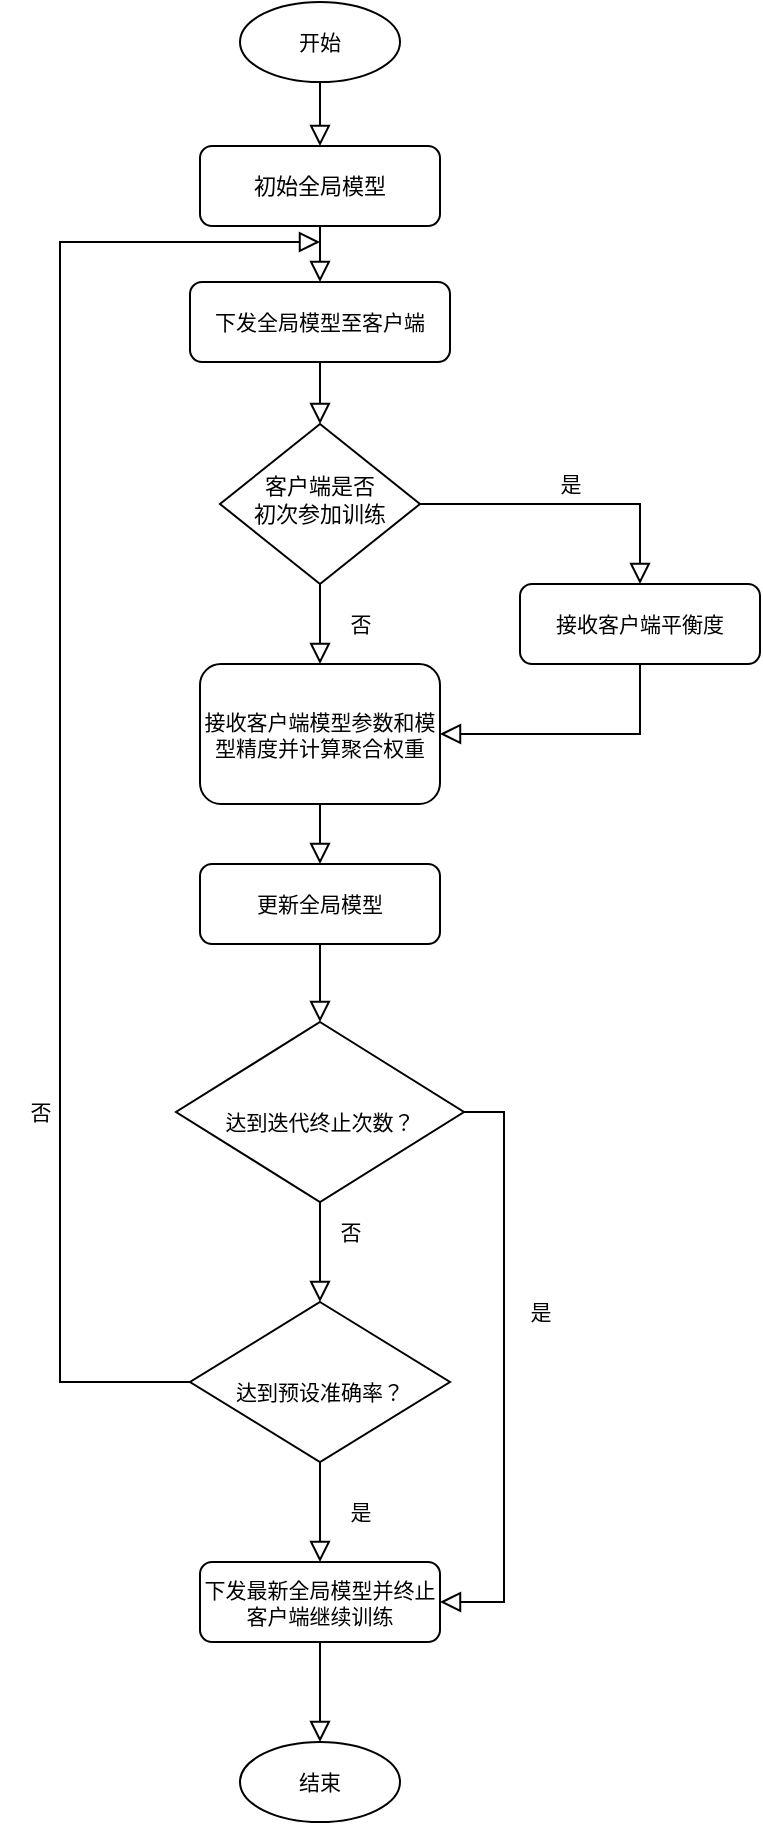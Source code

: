 <mxfile version="21.0.8" type="github" pages="2">
  <diagram id="aBPDVvVLKLGPg7GCLv61" name="图1">
    <mxGraphModel dx="747" dy="438" grid="1" gridSize="10" guides="1" tooltips="1" connect="1" arrows="1" fold="1" page="1" pageScale="1" pageWidth="827" pageHeight="1169" math="0" shadow="0">
      <root>
        <mxCell id="0" />
        <mxCell id="1" parent="0" />
        <mxCell id="WaLiMhug5n1nE3xd5-q1-1" value="&lt;font style=&quot;font-size: 11px;&quot;&gt;初始全局模型&lt;/font&gt;" style="rounded=1;whiteSpace=wrap;html=1;fontSize=10.5;glass=0;strokeWidth=1;shadow=0;" parent="1" vertex="1">
          <mxGeometry x="350" y="162" width="120" height="40" as="geometry" />
        </mxCell>
        <mxCell id="WaLiMhug5n1nE3xd5-q1-2" value="否" style="rounded=0;html=1;jettySize=auto;orthogonalLoop=1;fontSize=10.5;endArrow=block;endFill=0;endSize=8;strokeWidth=1;shadow=0;labelBackgroundColor=none;edgeStyle=orthogonalEdgeStyle;entryX=0.5;entryY=0;entryDx=0;entryDy=0;" parent="1" source="WaLiMhug5n1nE3xd5-q1-4" target="WaLiMhug5n1nE3xd5-q1-12" edge="1">
          <mxGeometry y="20" relative="1" as="geometry">
            <mxPoint as="offset" />
            <mxPoint x="410" y="461" as="targetPoint" />
          </mxGeometry>
        </mxCell>
        <mxCell id="WaLiMhug5n1nE3xd5-q1-3" value="是" style="edgeStyle=orthogonalEdgeStyle;rounded=0;html=1;jettySize=auto;orthogonalLoop=1;fontSize=10.5;endArrow=block;endFill=0;endSize=8;strokeWidth=1;shadow=0;labelBackgroundColor=none;entryX=0.5;entryY=0;entryDx=0;entryDy=0;" parent="1" source="WaLiMhug5n1nE3xd5-q1-4" target="WaLiMhug5n1nE3xd5-q1-11" edge="1">
          <mxGeometry y="10" relative="1" as="geometry">
            <mxPoint as="offset" />
          </mxGeometry>
        </mxCell>
        <mxCell id="WaLiMhug5n1nE3xd5-q1-4" value="&lt;font style=&quot;font-size: 11px;&quot;&gt;客户端是否&lt;br style=&quot;font-size: 11px;&quot;&gt;初次参加训练&lt;/font&gt;" style="rhombus;whiteSpace=wrap;html=1;shadow=0;fontFamily=Helvetica;fontSize=10.5;align=center;strokeWidth=1;spacing=6;spacingTop=-4;" parent="1" vertex="1">
          <mxGeometry x="360" y="301" width="100" height="80" as="geometry" />
        </mxCell>
        <mxCell id="WaLiMhug5n1nE3xd5-q1-5" value="&lt;font style=&quot;font-size: 10.5px;&quot;&gt;开始&lt;/font&gt;" style="ellipse;whiteSpace=wrap;html=1;fontSize=10.5;" parent="1" vertex="1">
          <mxGeometry x="370" y="90" width="80" height="40" as="geometry" />
        </mxCell>
        <mxCell id="WaLiMhug5n1nE3xd5-q1-6" value="" style="rounded=0;html=1;jettySize=auto;orthogonalLoop=1;fontSize=10.5;endArrow=block;endFill=0;endSize=8;strokeWidth=1;shadow=0;labelBackgroundColor=none;edgeStyle=orthogonalEdgeStyle;entryX=0.5;entryY=0;entryDx=0;entryDy=0;exitX=0.5;exitY=1;exitDx=0;exitDy=0;" parent="1" source="WaLiMhug5n1nE3xd5-q1-5" target="WaLiMhug5n1nE3xd5-q1-1" edge="1">
          <mxGeometry relative="1" as="geometry">
            <mxPoint x="409.76" y="124" as="sourcePoint" />
            <mxPoint x="410" y="164" as="targetPoint" />
            <Array as="points" />
          </mxGeometry>
        </mxCell>
        <mxCell id="WaLiMhug5n1nE3xd5-q1-7" value="下发全局模型至客户端" style="rounded=1;whiteSpace=wrap;html=1;fontSize=10.5;glass=0;strokeWidth=1;shadow=0;" parent="1" vertex="1">
          <mxGeometry x="345" y="230" width="130" height="40" as="geometry" />
        </mxCell>
        <mxCell id="WaLiMhug5n1nE3xd5-q1-8" value="" style="rounded=0;html=1;jettySize=auto;orthogonalLoop=1;fontSize=10.5;endArrow=block;endFill=0;endSize=8;strokeWidth=1;shadow=0;labelBackgroundColor=none;edgeStyle=orthogonalEdgeStyle;exitX=0.5;exitY=1;exitDx=0;exitDy=0;entryX=0.5;entryY=0;entryDx=0;entryDy=0;" parent="1" source="WaLiMhug5n1nE3xd5-q1-1" target="WaLiMhug5n1nE3xd5-q1-7" edge="1">
          <mxGeometry relative="1" as="geometry">
            <mxPoint x="409.83" y="190" as="sourcePoint" />
            <mxPoint x="410.07" y="230" as="targetPoint" />
            <Array as="points" />
          </mxGeometry>
        </mxCell>
        <mxCell id="WaLiMhug5n1nE3xd5-q1-9" value="" style="rounded=0;html=1;jettySize=auto;orthogonalLoop=1;fontSize=10.5;endArrow=block;endFill=0;endSize=8;strokeWidth=1;shadow=0;labelBackgroundColor=none;edgeStyle=orthogonalEdgeStyle;exitX=0.5;exitY=1;exitDx=0;exitDy=0;entryX=0.5;entryY=0;entryDx=0;entryDy=0;" parent="1" source="WaLiMhug5n1nE3xd5-q1-7" target="WaLiMhug5n1nE3xd5-q1-4" edge="1">
          <mxGeometry relative="1" as="geometry">
            <mxPoint x="409.86" y="261" as="sourcePoint" />
            <mxPoint x="410.1" y="301" as="targetPoint" />
            <Array as="points" />
          </mxGeometry>
        </mxCell>
        <mxCell id="WaLiMhug5n1nE3xd5-q1-10" style="edgeStyle=orthogonalEdgeStyle;rounded=0;orthogonalLoop=1;jettySize=auto;html=1;exitX=0.5;exitY=1;exitDx=0;exitDy=0;entryX=1;entryY=0.5;entryDx=0;entryDy=0;labelBackgroundColor=none;endArrow=block;endFill=0;endSize=8;strokeWidth=1;shadow=0;fontSize=10.5;" parent="1" source="WaLiMhug5n1nE3xd5-q1-11" target="WaLiMhug5n1nE3xd5-q1-12" edge="1">
          <mxGeometry relative="1" as="geometry" />
        </mxCell>
        <mxCell id="WaLiMhug5n1nE3xd5-q1-11" value="接收客户端平衡度" style="rounded=1;whiteSpace=wrap;html=1;fontSize=10.5;glass=0;strokeWidth=1;shadow=0;" parent="1" vertex="1">
          <mxGeometry x="510" y="381" width="120" height="40" as="geometry" />
        </mxCell>
        <mxCell id="WaLiMhug5n1nE3xd5-q1-12" value="接收客户端模型参数和模型精度并计算聚合权重" style="rounded=1;whiteSpace=wrap;html=1;fontSize=10.5;glass=0;strokeWidth=1;shadow=0;" parent="1" vertex="1">
          <mxGeometry x="350" y="421" width="120" height="70" as="geometry" />
        </mxCell>
        <mxCell id="Zmd_qZqpM1uoM6uoX9SE-4" style="edgeStyle=orthogonalEdgeStyle;rounded=0;orthogonalLoop=1;jettySize=auto;html=1;exitX=0.5;exitY=1;exitDx=0;exitDy=0;entryX=0.5;entryY=0;entryDx=0;entryDy=0;endSize=8;endArrow=block;endFill=0;fontSize=10.5;" parent="1" source="WaLiMhug5n1nE3xd5-q1-13" target="WaLiMhug5n1nE3xd5-q1-22" edge="1">
          <mxGeometry relative="1" as="geometry" />
        </mxCell>
        <mxCell id="WaLiMhug5n1nE3xd5-q1-13" value="更新全局模型" style="rounded=1;whiteSpace=wrap;html=1;fontSize=10.5;glass=0;strokeWidth=1;shadow=0;" parent="1" vertex="1">
          <mxGeometry x="350" y="521" width="120" height="40" as="geometry" />
        </mxCell>
        <mxCell id="WaLiMhug5n1nE3xd5-q1-14" value="" style="rounded=0;html=1;jettySize=auto;orthogonalLoop=1;fontSize=10.5;endArrow=block;endFill=0;endSize=8;strokeWidth=1;shadow=0;labelBackgroundColor=none;edgeStyle=orthogonalEdgeStyle;entryX=0.5;entryY=0;entryDx=0;entryDy=0;exitX=0.5;exitY=1;exitDx=0;exitDy=0;" parent="1" source="WaLiMhug5n1nE3xd5-q1-12" target="WaLiMhug5n1nE3xd5-q1-13" edge="1">
          <mxGeometry relative="1" as="geometry">
            <mxPoint x="409.8" y="531" as="sourcePoint" />
            <mxPoint x="410.04" y="571" as="targetPoint" />
            <Array as="points" />
          </mxGeometry>
        </mxCell>
        <mxCell id="Zmd_qZqpM1uoM6uoX9SE-7" style="edgeStyle=orthogonalEdgeStyle;rounded=0;orthogonalLoop=1;jettySize=auto;html=1;exitX=0.5;exitY=1;exitDx=0;exitDy=0;entryX=0.5;entryY=0;entryDx=0;entryDy=0;endSize=8;endArrow=block;endFill=0;fontSize=10.5;" parent="1" source="WaLiMhug5n1nE3xd5-q1-18" target="WaLiMhug5n1nE3xd5-q1-25" edge="1">
          <mxGeometry relative="1" as="geometry" />
        </mxCell>
        <mxCell id="Zmd_qZqpM1uoM6uoX9SE-11" style="edgeStyle=orthogonalEdgeStyle;rounded=0;orthogonalLoop=1;jettySize=auto;html=1;exitX=0;exitY=0.5;exitDx=0;exitDy=0;endSize=8;endArrow=block;endFill=0;fontSize=10.5;" parent="1" source="WaLiMhug5n1nE3xd5-q1-18" edge="1">
          <mxGeometry relative="1" as="geometry">
            <mxPoint x="410" y="210" as="targetPoint" />
            <Array as="points">
              <mxPoint x="280" y="780" />
              <mxPoint x="280" y="210" />
            </Array>
          </mxGeometry>
        </mxCell>
        <mxCell id="WaLiMhug5n1nE3xd5-q1-18" value="&lt;br style=&quot;font-size: 10.5px;&quot;&gt;达到预设准确率？" style="rhombus;whiteSpace=wrap;html=1;shadow=0;fontFamily=Helvetica;fontSize=10.5;align=center;strokeWidth=1;spacing=6;spacingTop=-4;" parent="1" vertex="1">
          <mxGeometry x="345" y="740" width="130" height="80" as="geometry" />
        </mxCell>
        <mxCell id="Zmd_qZqpM1uoM6uoX9SE-5" style="edgeStyle=orthogonalEdgeStyle;rounded=0;orthogonalLoop=1;jettySize=auto;html=1;exitX=0.5;exitY=1;exitDx=0;exitDy=0;entryX=0.5;entryY=0;entryDx=0;entryDy=0;endArrow=block;endFill=0;endSize=8;fontSize=10.5;" parent="1" source="WaLiMhug5n1nE3xd5-q1-22" target="WaLiMhug5n1nE3xd5-q1-18" edge="1">
          <mxGeometry relative="1" as="geometry" />
        </mxCell>
        <mxCell id="Zmd_qZqpM1uoM6uoX9SE-9" style="edgeStyle=orthogonalEdgeStyle;rounded=0;orthogonalLoop=1;jettySize=auto;html=1;exitX=1;exitY=0.5;exitDx=0;exitDy=0;entryX=1;entryY=0.5;entryDx=0;entryDy=0;endArrow=block;endFill=0;endSize=8;fontSize=10.5;" parent="1" source="WaLiMhug5n1nE3xd5-q1-22" target="WaLiMhug5n1nE3xd5-q1-25" edge="1">
          <mxGeometry relative="1" as="geometry" />
        </mxCell>
        <mxCell id="WaLiMhug5n1nE3xd5-q1-22" value="&lt;br style=&quot;font-size: 10.5px;&quot;&gt;达到迭代终止次数？" style="rhombus;whiteSpace=wrap;html=1;shadow=0;fontFamily=Helvetica;fontSize=10.5;align=center;strokeWidth=1;spacing=6;spacingTop=-4;" parent="1" vertex="1">
          <mxGeometry x="338" y="600" width="144" height="90" as="geometry" />
        </mxCell>
        <mxCell id="WaLiMhug5n1nE3xd5-q1-25" value="下发最新全局模型并终止客户端继续训练" style="rounded=1;whiteSpace=wrap;html=1;fontSize=10.5;glass=0;strokeWidth=1;shadow=0;" parent="1" vertex="1">
          <mxGeometry x="350" y="870" width="120" height="40" as="geometry" />
        </mxCell>
        <mxCell id="WaLiMhug5n1nE3xd5-q1-26" value="结束" style="ellipse;whiteSpace=wrap;html=1;fontSize=10.5;" parent="1" vertex="1">
          <mxGeometry x="370" y="960" width="80" height="40" as="geometry" />
        </mxCell>
        <mxCell id="WaLiMhug5n1nE3xd5-q1-27" value="" style="rounded=0;html=1;jettySize=auto;orthogonalLoop=1;fontSize=10.5;endArrow=block;endFill=0;endSize=8;strokeWidth=1;shadow=0;labelBackgroundColor=none;edgeStyle=orthogonalEdgeStyle;entryX=0.5;entryY=0;entryDx=0;entryDy=0;exitX=0.5;exitY=1;exitDx=0;exitDy=0;" parent="1" source="WaLiMhug5n1nE3xd5-q1-25" target="WaLiMhug5n1nE3xd5-q1-26" edge="1">
          <mxGeometry relative="1" as="geometry">
            <mxPoint x="409.8" y="761" as="sourcePoint" />
            <mxPoint x="410" y="801" as="targetPoint" />
            <Array as="points" />
          </mxGeometry>
        </mxCell>
        <mxCell id="Zmd_qZqpM1uoM6uoX9SE-6" value="否" style="text;html=1;align=center;verticalAlign=middle;resizable=0;points=[];autosize=1;strokeColor=none;fillColor=none;fontSize=10.5;" parent="1" vertex="1">
          <mxGeometry x="405" y="690" width="40" height="30" as="geometry" />
        </mxCell>
        <mxCell id="Zmd_qZqpM1uoM6uoX9SE-8" value="是" style="text;html=1;align=center;verticalAlign=middle;resizable=0;points=[];autosize=1;strokeColor=none;fillColor=none;fontSize=10.5;" parent="1" vertex="1">
          <mxGeometry x="410" y="830" width="40" height="30" as="geometry" />
        </mxCell>
        <mxCell id="Zmd_qZqpM1uoM6uoX9SE-10" value="是" style="text;html=1;align=center;verticalAlign=middle;resizable=0;points=[];autosize=1;strokeColor=none;fillColor=none;fontSize=10.5;" parent="1" vertex="1">
          <mxGeometry x="500" y="730" width="40" height="30" as="geometry" />
        </mxCell>
        <mxCell id="Zmd_qZqpM1uoM6uoX9SE-12" value="否" style="text;html=1;align=center;verticalAlign=middle;resizable=0;points=[];autosize=1;strokeColor=none;fillColor=none;fontSize=10.5;" parent="1" vertex="1">
          <mxGeometry x="250" y="630" width="40" height="30" as="geometry" />
        </mxCell>
      </root>
    </mxGraphModel>
  </diagram>
  <diagram name="图2" id="knUQhLOUun2cT7B-BUvB">
    <mxGraphModel grid="1" page="1" gridSize="10" guides="1" tooltips="1" connect="1" arrows="1" fold="1" pageScale="1" pageWidth="827" pageHeight="1169" math="0" shadow="0">
      <root>
        <mxCell id="d9V2FUUvwQNaTKbuZrYA-0" />
        <mxCell id="d9V2FUUvwQNaTKbuZrYA-1" parent="d9V2FUUvwQNaTKbuZrYA-0" />
        <mxCell id="d9V2FUUvwQNaTKbuZrYA-6" value="开始" style="ellipse;whiteSpace=wrap;html=1;" parent="d9V2FUUvwQNaTKbuZrYA-1" vertex="1">
          <mxGeometry x="360" y="90" width="80" height="40" as="geometry" />
        </mxCell>
        <mxCell id="d9V2FUUvwQNaTKbuZrYA-7" value="" style="rounded=0;html=1;jettySize=auto;orthogonalLoop=1;fontSize=11;endArrow=block;endFill=0;endSize=8;strokeWidth=1;shadow=0;labelBackgroundColor=none;edgeStyle=orthogonalEdgeStyle;entryX=0.5;entryY=0;entryDx=0;entryDy=0;exitX=0.5;exitY=1;exitDx=0;exitDy=0;" parent="d9V2FUUvwQNaTKbuZrYA-1" source="d9V2FUUvwQNaTKbuZrYA-6" target="-yFnxwDGMzr1Os80u9I5-0" edge="1">
          <mxGeometry relative="1" as="geometry">
            <mxPoint x="399.76" y="124" as="sourcePoint" />
            <mxPoint x="400" y="162" as="targetPoint" />
            <Array as="points" />
          </mxGeometry>
        </mxCell>
        <mxCell id="-yFnxwDGMzr1Os80u9I5-2" style="edgeStyle=orthogonalEdgeStyle;rounded=0;orthogonalLoop=1;jettySize=auto;html=1;exitX=0.5;exitY=1;exitDx=0;exitDy=0;entryX=0.5;entryY=0;entryDx=0;entryDy=0;" edge="1" parent="d9V2FUUvwQNaTKbuZrYA-1" source="-yFnxwDGMzr1Os80u9I5-0" target="-yFnxwDGMzr1Os80u9I5-1">
          <mxGeometry relative="1" as="geometry" />
        </mxCell>
        <mxCell id="-yFnxwDGMzr1Os80u9I5-0" value="下载全局模型" style="rounded=1;whiteSpace=wrap;html=1;fontSize=12;glass=0;strokeWidth=1;shadow=0;" vertex="1" parent="d9V2FUUvwQNaTKbuZrYA-1">
          <mxGeometry x="335" y="170" width="130" height="40" as="geometry" />
        </mxCell>
        <mxCell id="R5zYQFnypa_UQ7LJFy0S-10" style="edgeStyle=orthogonalEdgeStyle;rounded=0;orthogonalLoop=1;jettySize=auto;html=1;exitX=0.5;exitY=1;exitDx=0;exitDy=0;entryX=0.5;entryY=0;entryDx=0;entryDy=0;" edge="1" parent="d9V2FUUvwQNaTKbuZrYA-1" source="-yFnxwDGMzr1Os80u9I5-1" target="R5zYQFnypa_UQ7LJFy0S-0">
          <mxGeometry relative="1" as="geometry" />
        </mxCell>
        <mxCell id="-yFnxwDGMzr1Os80u9I5-1" value="训练本地模型并测试精度" style="rounded=1;whiteSpace=wrap;html=1;fontSize=12;glass=0;strokeWidth=1;shadow=0;" vertex="1" parent="d9V2FUUvwQNaTKbuZrYA-1">
          <mxGeometry x="330" y="250" width="140" height="40" as="geometry" />
        </mxCell>
        <mxCell id="R5zYQFnypa_UQ7LJFy0S-2" style="edgeStyle=orthogonalEdgeStyle;rounded=0;orthogonalLoop=1;jettySize=auto;html=1;exitX=0.5;exitY=1;exitDx=0;exitDy=0;entryX=0.5;entryY=0;entryDx=0;entryDy=0;" edge="1" parent="d9V2FUUvwQNaTKbuZrYA-1" source="R5zYQFnypa_UQ7LJFy0S-0" target="R5zYQFnypa_UQ7LJFy0S-1">
          <mxGeometry relative="1" as="geometry" />
        </mxCell>
        <mxCell id="R5zYQFnypa_UQ7LJFy0S-3" value="否" style="edgeLabel;html=1;align=center;verticalAlign=middle;resizable=0;points=[];" connectable="0" vertex="1" parent="R5zYQFnypa_UQ7LJFy0S-2">
          <mxGeometry x="-0.2" y="-1" relative="1" as="geometry">
            <mxPoint x="15" as="offset" />
          </mxGeometry>
        </mxCell>
        <mxCell id="R5zYQFnypa_UQ7LJFy0S-5" style="edgeStyle=orthogonalEdgeStyle;rounded=0;orthogonalLoop=1;jettySize=auto;html=1;exitX=1;exitY=0.5;exitDx=0;exitDy=0;entryX=0;entryY=0.5;entryDx=0;entryDy=0;" edge="1" parent="d9V2FUUvwQNaTKbuZrYA-1" source="R5zYQFnypa_UQ7LJFy0S-0" target="R5zYQFnypa_UQ7LJFy0S-4">
          <mxGeometry relative="1" as="geometry" />
        </mxCell>
        <mxCell id="R5zYQFnypa_UQ7LJFy0S-6" value="是" style="edgeLabel;html=1;align=center;verticalAlign=middle;resizable=0;points=[];" connectable="0" vertex="1" parent="R5zYQFnypa_UQ7LJFy0S-5">
          <mxGeometry x="-0.209" y="2" relative="1" as="geometry">
            <mxPoint x="2" y="-8" as="offset" />
          </mxGeometry>
        </mxCell>
        <mxCell id="R5zYQFnypa_UQ7LJFy0S-0" value="&lt;br&gt;是否第一次参加训练？" style="rhombus;whiteSpace=wrap;html=1;shadow=0;fontFamily=Helvetica;fontSize=12;align=center;strokeWidth=1;spacing=6;spacingTop=-4;" vertex="1" parent="d9V2FUUvwQNaTKbuZrYA-1">
          <mxGeometry x="350" y="320" width="100" height="80" as="geometry" />
        </mxCell>
        <mxCell id="R5zYQFnypa_UQ7LJFy0S-11" style="edgeStyle=orthogonalEdgeStyle;rounded=0;orthogonalLoop=1;jettySize=auto;html=1;exitX=0.5;exitY=1;exitDx=0;exitDy=0;entryX=0.5;entryY=0;entryDx=0;entryDy=0;" edge="1" parent="d9V2FUUvwQNaTKbuZrYA-1" source="R5zYQFnypa_UQ7LJFy0S-1" target="R5zYQFnypa_UQ7LJFy0S-9">
          <mxGeometry relative="1" as="geometry" />
        </mxCell>
        <mxCell id="R5zYQFnypa_UQ7LJFy0S-1" value="上传模型精度与本地模型" style="rounded=1;whiteSpace=wrap;html=1;fontSize=12;glass=0;strokeWidth=1;shadow=0;" vertex="1" parent="d9V2FUUvwQNaTKbuZrYA-1">
          <mxGeometry x="330" y="440" width="140" height="40" as="geometry" />
        </mxCell>
        <mxCell id="R5zYQFnypa_UQ7LJFy0S-8" style="edgeStyle=orthogonalEdgeStyle;rounded=0;orthogonalLoop=1;jettySize=auto;html=1;exitX=0.5;exitY=1;exitDx=0;exitDy=0;entryX=0.5;entryY=0;entryDx=0;entryDy=0;" edge="1" parent="d9V2FUUvwQNaTKbuZrYA-1" source="R5zYQFnypa_UQ7LJFy0S-4" target="R5zYQFnypa_UQ7LJFy0S-7">
          <mxGeometry relative="1" as="geometry" />
        </mxCell>
        <mxCell id="R5zYQFnypa_UQ7LJFy0S-4" value="构建本地数据概率分布并计算平衡度" style="rounded=1;whiteSpace=wrap;html=1;fontSize=12;glass=0;strokeWidth=1;shadow=0;" vertex="1" parent="d9V2FUUvwQNaTKbuZrYA-1">
          <mxGeometry x="520" y="340" width="140" height="40" as="geometry" />
        </mxCell>
        <mxCell id="R5zYQFnypa_UQ7LJFy0S-12" style="edgeStyle=orthogonalEdgeStyle;rounded=0;orthogonalLoop=1;jettySize=auto;html=1;exitX=0;exitY=0.5;exitDx=0;exitDy=0;" edge="1" parent="d9V2FUUvwQNaTKbuZrYA-1" source="R5zYQFnypa_UQ7LJFy0S-7">
          <mxGeometry relative="1" as="geometry">
            <mxPoint x="400" y="500.048" as="targetPoint" />
          </mxGeometry>
        </mxCell>
        <mxCell id="R5zYQFnypa_UQ7LJFy0S-7" value="上传平衡度模型精度与本地模型" style="rounded=1;whiteSpace=wrap;html=1;fontSize=12;glass=0;strokeWidth=1;shadow=0;" vertex="1" parent="d9V2FUUvwQNaTKbuZrYA-1">
          <mxGeometry x="520" y="480" width="140" height="40" as="geometry" />
        </mxCell>
        <mxCell id="R5zYQFnypa_UQ7LJFy0S-14" style="edgeStyle=orthogonalEdgeStyle;rounded=0;orthogonalLoop=1;jettySize=auto;html=1;exitX=0.5;exitY=1;exitDx=0;exitDy=0;entryX=0.5;entryY=0;entryDx=0;entryDy=0;" edge="1" parent="d9V2FUUvwQNaTKbuZrYA-1" source="R5zYQFnypa_UQ7LJFy0S-9" target="R5zYQFnypa_UQ7LJFy0S-13">
          <mxGeometry relative="1" as="geometry" />
        </mxCell>
        <mxCell id="R5zYQFnypa_UQ7LJFy0S-20" value="是" style="edgeLabel;html=1;align=center;verticalAlign=middle;resizable=0;points=[];" connectable="0" vertex="1" parent="R5zYQFnypa_UQ7LJFy0S-14">
          <mxGeometry x="-0.382" relative="1" as="geometry">
            <mxPoint x="14" as="offset" />
          </mxGeometry>
        </mxCell>
        <mxCell id="R5zYQFnypa_UQ7LJFy0S-17" style="edgeStyle=orthogonalEdgeStyle;rounded=0;orthogonalLoop=1;jettySize=auto;html=1;exitX=0;exitY=0.5;exitDx=0;exitDy=0;" edge="1" parent="d9V2FUUvwQNaTKbuZrYA-1" source="R5zYQFnypa_UQ7LJFy0S-9">
          <mxGeometry relative="1" as="geometry">
            <mxPoint x="400" y="140" as="targetPoint" />
            <Array as="points">
              <mxPoint x="300" y="560" />
              <mxPoint x="300" y="140" />
            </Array>
          </mxGeometry>
        </mxCell>
        <mxCell id="R5zYQFnypa_UQ7LJFy0S-18" value="否" style="edgeLabel;html=1;align=center;verticalAlign=middle;resizable=0;points=[];" connectable="0" vertex="1" parent="R5zYQFnypa_UQ7LJFy0S-17">
          <mxGeometry x="-0.892" relative="1" as="geometry">
            <mxPoint x="11" y="-10" as="offset" />
          </mxGeometry>
        </mxCell>
        <mxCell id="R5zYQFnypa_UQ7LJFy0S-9" value="&lt;br&gt;收到终止训练命令？" style="rhombus;whiteSpace=wrap;html=1;shadow=0;fontFamily=Helvetica;fontSize=12;align=center;strokeWidth=1;spacing=6;spacingTop=-4;" vertex="1" parent="d9V2FUUvwQNaTKbuZrYA-1">
          <mxGeometry x="350" y="520" width="100" height="80" as="geometry" />
        </mxCell>
        <mxCell id="R5zYQFnypa_UQ7LJFy0S-16" style="edgeStyle=orthogonalEdgeStyle;rounded=0;orthogonalLoop=1;jettySize=auto;html=1;exitX=0.5;exitY=1;exitDx=0;exitDy=0;entryX=0.5;entryY=0;entryDx=0;entryDy=0;" edge="1" parent="d9V2FUUvwQNaTKbuZrYA-1" source="R5zYQFnypa_UQ7LJFy0S-13" target="R5zYQFnypa_UQ7LJFy0S-15">
          <mxGeometry relative="1" as="geometry" />
        </mxCell>
        <mxCell id="R5zYQFnypa_UQ7LJFy0S-13" value="下载最新全局模型" style="rounded=1;whiteSpace=wrap;html=1;fontSize=12;glass=0;strokeWidth=1;shadow=0;" vertex="1" parent="d9V2FUUvwQNaTKbuZrYA-1">
          <mxGeometry x="330" y="630" width="140" height="40" as="geometry" />
        </mxCell>
        <mxCell id="R5zYQFnypa_UQ7LJFy0S-15" value="结束" style="ellipse;whiteSpace=wrap;html=1;" vertex="1" parent="d9V2FUUvwQNaTKbuZrYA-1">
          <mxGeometry x="360" y="700" width="80" height="40" as="geometry" />
        </mxCell>
      </root>
    </mxGraphModel>
  </diagram>
</mxfile>
